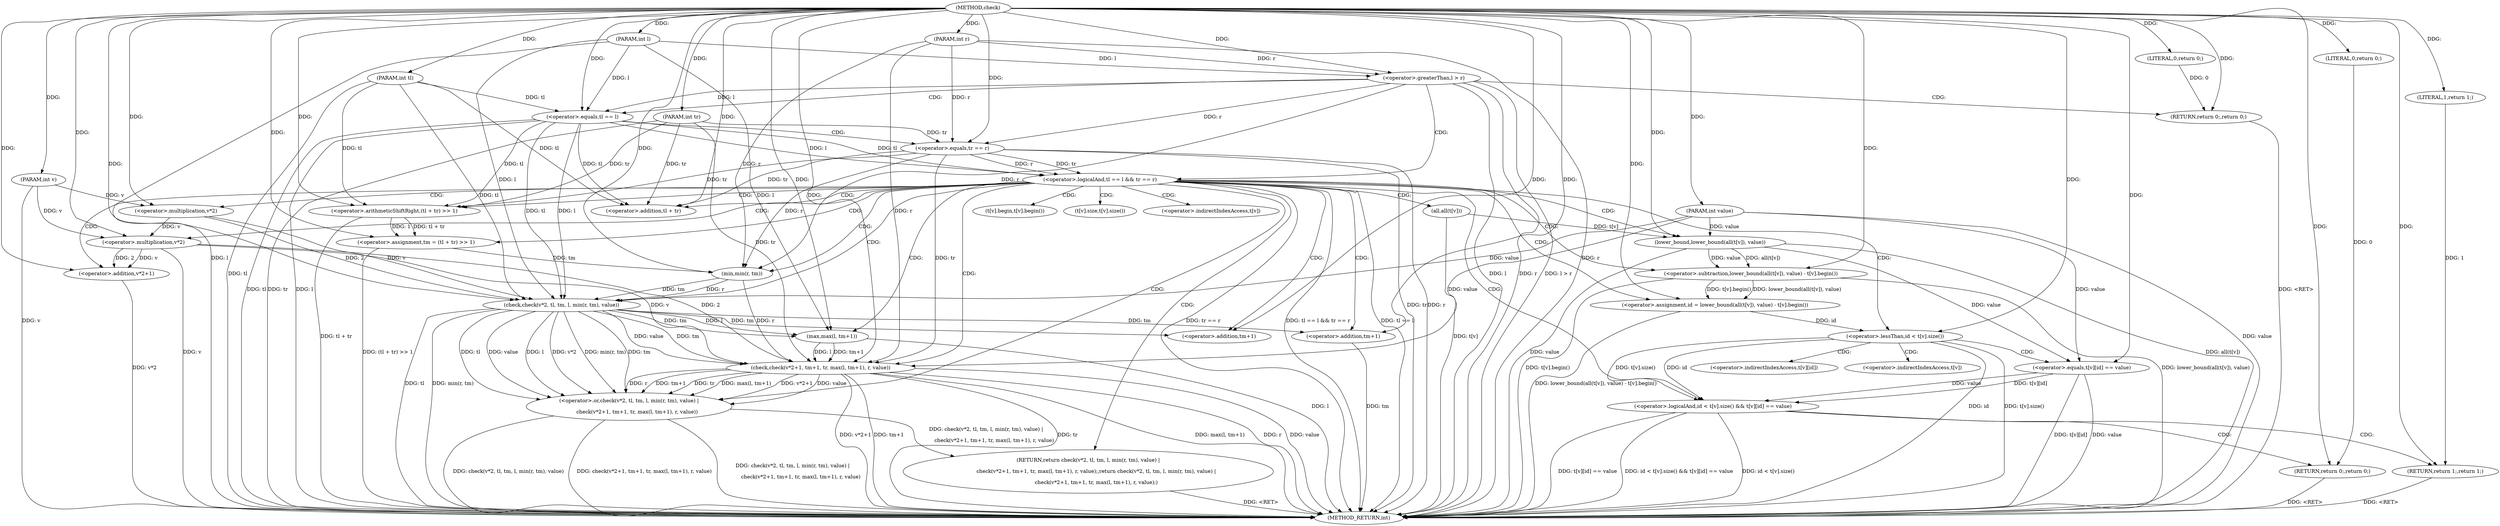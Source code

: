 digraph "check" {  
"1000244" [label = "(METHOD,check)" ]
"1000334" [label = "(METHOD_RETURN,int)" ]
"1000245" [label = "(PARAM,int v)" ]
"1000246" [label = "(PARAM,int tl)" ]
"1000247" [label = "(PARAM,int tr)" ]
"1000248" [label = "(PARAM,int l)" ]
"1000249" [label = "(PARAM,int r)" ]
"1000250" [label = "(PARAM,int value)" ]
"1000297" [label = "(<operator>.assignment,tm = (tl + tr) >> 1)" ]
"1000304" [label = "(RETURN,return check(v*2, tl, tm, l, min(r, tm), value) |\n          check(v*2+1, tm+1, tr, max(l, tm+1), r, value);,return check(v*2, tl, tm, l, min(r, tm), value) |\n          check(v*2+1, tm+1, tr, max(l, tm+1), r, value);)" ]
"1000253" [label = "(<operator>.greaterThan,l > r)" ]
"1000260" [label = "(<operator>.logicalAnd,tl == l && tr == r)" ]
"1000305" [label = "(<operator>.or,check(v*2, tl, tm, l, min(r, tm), value) |\n          check(v*2+1, tm+1, tr, max(l, tm+1), r, value))" ]
"1000257" [label = "(RETURN,return 0;,return 0;)" ]
"1000269" [label = "(<operator>.assignment,id = lower_bound(all(t[v]), value) - t[v].begin())" ]
"1000294" [label = "(RETURN,return 0;,return 0;)" ]
"1000299" [label = "(<operator>.arithmeticShiftRight,(tl + tr) >> 1)" ]
"1000258" [label = "(LITERAL,0,return 0;)" ]
"1000261" [label = "(<operator>.equals,tl == l)" ]
"1000264" [label = "(<operator>.equals,tr == r)" ]
"1000280" [label = "(<operator>.logicalAnd,id < t[v].size() && t[v][id] == value)" ]
"1000295" [label = "(LITERAL,0,return 0;)" ]
"1000300" [label = "(<operator>.addition,tl + tr)" ]
"1000306" [label = "(check,check(v*2, tl, tm, l, min(r, tm), value))" ]
"1000317" [label = "(check,check(v*2+1, tm+1, tr, max(l, tm+1), r, value))" ]
"1000271" [label = "(<operator>.subtraction,lower_bound(all(t[v]), value) - t[v].begin())" ]
"1000292" [label = "(RETURN,return 1;,return 1;)" ]
"1000307" [label = "(<operator>.multiplication,v*2)" ]
"1000313" [label = "(min,min(r, tm))" ]
"1000318" [label = "(<operator>.addition,v*2+1)" ]
"1000323" [label = "(<operator>.addition,tm+1)" ]
"1000327" [label = "(max,max(l, tm+1))" ]
"1000272" [label = "(lower_bound,lower_bound(all(t[v]), value))" ]
"1000281" [label = "(<operator>.lessThan,id < t[v].size())" ]
"1000284" [label = "(<operator>.equals,t[v][id] == value)" ]
"1000293" [label = "(LITERAL,1,return 1;)" ]
"1000319" [label = "(<operator>.multiplication,v*2)" ]
"1000329" [label = "(<operator>.addition,tm+1)" ]
"1000273" [label = "(all,all(t[v]))" ]
"1000278" [label = "(t[v].begin,t[v].begin())" ]
"1000283" [label = "(t[v].size,t[v].size())" ]
"1000285" [label = "(<operator>.indirectIndexAccess,t[v][id])" ]
"1000274" [label = "(<operator>.indirectIndexAccess,t[v])" ]
"1000286" [label = "(<operator>.indirectIndexAccess,t[v])" ]
  "1000292" -> "1000334"  [ label = "DDG: <RET>"] 
  "1000257" -> "1000334"  [ label = "DDG: <RET>"] 
  "1000294" -> "1000334"  [ label = "DDG: <RET>"] 
  "1000245" -> "1000334"  [ label = "DDG: v"] 
  "1000246" -> "1000334"  [ label = "DDG: tl"] 
  "1000247" -> "1000334"  [ label = "DDG: tr"] 
  "1000248" -> "1000334"  [ label = "DDG: l"] 
  "1000249" -> "1000334"  [ label = "DDG: r"] 
  "1000250" -> "1000334"  [ label = "DDG: value"] 
  "1000253" -> "1000334"  [ label = "DDG: l"] 
  "1000253" -> "1000334"  [ label = "DDG: r"] 
  "1000253" -> "1000334"  [ label = "DDG: l > r"] 
  "1000261" -> "1000334"  [ label = "DDG: tl"] 
  "1000261" -> "1000334"  [ label = "DDG: l"] 
  "1000260" -> "1000334"  [ label = "DDG: tl == l"] 
  "1000264" -> "1000334"  [ label = "DDG: tr"] 
  "1000264" -> "1000334"  [ label = "DDG: r"] 
  "1000260" -> "1000334"  [ label = "DDG: tr == r"] 
  "1000260" -> "1000334"  [ label = "DDG: tl == l && tr == r"] 
  "1000299" -> "1000334"  [ label = "DDG: tl + tr"] 
  "1000297" -> "1000334"  [ label = "DDG: (tl + tr) >> 1"] 
  "1000306" -> "1000334"  [ label = "DDG: tl"] 
  "1000306" -> "1000334"  [ label = "DDG: min(r, tm)"] 
  "1000305" -> "1000334"  [ label = "DDG: check(v*2, tl, tm, l, min(r, tm), value)"] 
  "1000319" -> "1000334"  [ label = "DDG: v"] 
  "1000318" -> "1000334"  [ label = "DDG: v*2"] 
  "1000317" -> "1000334"  [ label = "DDG: v*2+1"] 
  "1000317" -> "1000334"  [ label = "DDG: tm+1"] 
  "1000317" -> "1000334"  [ label = "DDG: tr"] 
  "1000327" -> "1000334"  [ label = "DDG: l"] 
  "1000329" -> "1000334"  [ label = "DDG: tm"] 
  "1000317" -> "1000334"  [ label = "DDG: max(l, tm+1)"] 
  "1000317" -> "1000334"  [ label = "DDG: r"] 
  "1000317" -> "1000334"  [ label = "DDG: value"] 
  "1000305" -> "1000334"  [ label = "DDG: check(v*2+1, tm+1, tr, max(l, tm+1), r, value)"] 
  "1000305" -> "1000334"  [ label = "DDG: check(v*2, tl, tm, l, min(r, tm), value) |\n          check(v*2+1, tm+1, tr, max(l, tm+1), r, value)"] 
  "1000273" -> "1000334"  [ label = "DDG: t[v]"] 
  "1000272" -> "1000334"  [ label = "DDG: all(t[v])"] 
  "1000272" -> "1000334"  [ label = "DDG: value"] 
  "1000271" -> "1000334"  [ label = "DDG: lower_bound(all(t[v]), value)"] 
  "1000271" -> "1000334"  [ label = "DDG: t[v].begin()"] 
  "1000269" -> "1000334"  [ label = "DDG: lower_bound(all(t[v]), value) - t[v].begin()"] 
  "1000281" -> "1000334"  [ label = "DDG: id"] 
  "1000281" -> "1000334"  [ label = "DDG: t[v].size()"] 
  "1000280" -> "1000334"  [ label = "DDG: id < t[v].size()"] 
  "1000284" -> "1000334"  [ label = "DDG: t[v][id]"] 
  "1000284" -> "1000334"  [ label = "DDG: value"] 
  "1000280" -> "1000334"  [ label = "DDG: t[v][id] == value"] 
  "1000280" -> "1000334"  [ label = "DDG: id < t[v].size() && t[v][id] == value"] 
  "1000304" -> "1000334"  [ label = "DDG: <RET>"] 
  "1000244" -> "1000245"  [ label = "DDG: "] 
  "1000244" -> "1000246"  [ label = "DDG: "] 
  "1000244" -> "1000247"  [ label = "DDG: "] 
  "1000244" -> "1000248"  [ label = "DDG: "] 
  "1000244" -> "1000249"  [ label = "DDG: "] 
  "1000244" -> "1000250"  [ label = "DDG: "] 
  "1000299" -> "1000297"  [ label = "DDG: 1"] 
  "1000299" -> "1000297"  [ label = "DDG: tl + tr"] 
  "1000305" -> "1000304"  [ label = "DDG: check(v*2, tl, tm, l, min(r, tm), value) |\n          check(v*2+1, tm+1, tr, max(l, tm+1), r, value)"] 
  "1000244" -> "1000297"  [ label = "DDG: "] 
  "1000248" -> "1000253"  [ label = "DDG: l"] 
  "1000244" -> "1000253"  [ label = "DDG: "] 
  "1000249" -> "1000253"  [ label = "DDG: r"] 
  "1000258" -> "1000257"  [ label = "DDG: 0"] 
  "1000244" -> "1000257"  [ label = "DDG: "] 
  "1000261" -> "1000260"  [ label = "DDG: l"] 
  "1000261" -> "1000260"  [ label = "DDG: tl"] 
  "1000264" -> "1000260"  [ label = "DDG: tr"] 
  "1000264" -> "1000260"  [ label = "DDG: r"] 
  "1000271" -> "1000269"  [ label = "DDG: t[v].begin()"] 
  "1000271" -> "1000269"  [ label = "DDG: lower_bound(all(t[v]), value)"] 
  "1000295" -> "1000294"  [ label = "DDG: 0"] 
  "1000244" -> "1000294"  [ label = "DDG: "] 
  "1000264" -> "1000299"  [ label = "DDG: tr"] 
  "1000247" -> "1000299"  [ label = "DDG: tr"] 
  "1000244" -> "1000299"  [ label = "DDG: "] 
  "1000261" -> "1000299"  [ label = "DDG: tl"] 
  "1000246" -> "1000299"  [ label = "DDG: tl"] 
  "1000306" -> "1000305"  [ label = "DDG: tl"] 
  "1000306" -> "1000305"  [ label = "DDG: value"] 
  "1000306" -> "1000305"  [ label = "DDG: l"] 
  "1000306" -> "1000305"  [ label = "DDG: v*2"] 
  "1000306" -> "1000305"  [ label = "DDG: min(r, tm)"] 
  "1000306" -> "1000305"  [ label = "DDG: tm"] 
  "1000317" -> "1000305"  [ label = "DDG: v*2+1"] 
  "1000317" -> "1000305"  [ label = "DDG: value"] 
  "1000317" -> "1000305"  [ label = "DDG: r"] 
  "1000317" -> "1000305"  [ label = "DDG: tm+1"] 
  "1000317" -> "1000305"  [ label = "DDG: tr"] 
  "1000317" -> "1000305"  [ label = "DDG: max(l, tm+1)"] 
  "1000244" -> "1000258"  [ label = "DDG: "] 
  "1000246" -> "1000261"  [ label = "DDG: tl"] 
  "1000244" -> "1000261"  [ label = "DDG: "] 
  "1000253" -> "1000261"  [ label = "DDG: l"] 
  "1000248" -> "1000261"  [ label = "DDG: l"] 
  "1000247" -> "1000264"  [ label = "DDG: tr"] 
  "1000244" -> "1000264"  [ label = "DDG: "] 
  "1000253" -> "1000264"  [ label = "DDG: r"] 
  "1000249" -> "1000264"  [ label = "DDG: r"] 
  "1000244" -> "1000269"  [ label = "DDG: "] 
  "1000244" -> "1000295"  [ label = "DDG: "] 
  "1000261" -> "1000300"  [ label = "DDG: tl"] 
  "1000246" -> "1000300"  [ label = "DDG: tl"] 
  "1000244" -> "1000300"  [ label = "DDG: "] 
  "1000264" -> "1000300"  [ label = "DDG: tr"] 
  "1000247" -> "1000300"  [ label = "DDG: tr"] 
  "1000307" -> "1000306"  [ label = "DDG: 2"] 
  "1000307" -> "1000306"  [ label = "DDG: v"] 
  "1000246" -> "1000306"  [ label = "DDG: tl"] 
  "1000244" -> "1000306"  [ label = "DDG: "] 
  "1000261" -> "1000306"  [ label = "DDG: tl"] 
  "1000250" -> "1000306"  [ label = "DDG: value"] 
  "1000261" -> "1000306"  [ label = "DDG: l"] 
  "1000248" -> "1000306"  [ label = "DDG: l"] 
  "1000313" -> "1000306"  [ label = "DDG: tm"] 
  "1000313" -> "1000306"  [ label = "DDG: r"] 
  "1000306" -> "1000317"  [ label = "DDG: value"] 
  "1000250" -> "1000317"  [ label = "DDG: value"] 
  "1000244" -> "1000317"  [ label = "DDG: "] 
  "1000313" -> "1000317"  [ label = "DDG: r"] 
  "1000249" -> "1000317"  [ label = "DDG: r"] 
  "1000327" -> "1000317"  [ label = "DDG: tm+1"] 
  "1000247" -> "1000317"  [ label = "DDG: tr"] 
  "1000264" -> "1000317"  [ label = "DDG: tr"] 
  "1000327" -> "1000317"  [ label = "DDG: l"] 
  "1000306" -> "1000317"  [ label = "DDG: tm"] 
  "1000319" -> "1000317"  [ label = "DDG: v"] 
  "1000319" -> "1000317"  [ label = "DDG: 2"] 
  "1000272" -> "1000271"  [ label = "DDG: all(t[v])"] 
  "1000272" -> "1000271"  [ label = "DDG: value"] 
  "1000244" -> "1000271"  [ label = "DDG: "] 
  "1000281" -> "1000280"  [ label = "DDG: t[v].size()"] 
  "1000281" -> "1000280"  [ label = "DDG: id"] 
  "1000284" -> "1000280"  [ label = "DDG: value"] 
  "1000284" -> "1000280"  [ label = "DDG: t[v][id]"] 
  "1000293" -> "1000292"  [ label = "DDG: 1"] 
  "1000244" -> "1000292"  [ label = "DDG: "] 
  "1000245" -> "1000307"  [ label = "DDG: v"] 
  "1000244" -> "1000307"  [ label = "DDG: "] 
  "1000253" -> "1000313"  [ label = "DDG: r"] 
  "1000264" -> "1000313"  [ label = "DDG: r"] 
  "1000249" -> "1000313"  [ label = "DDG: r"] 
  "1000244" -> "1000313"  [ label = "DDG: "] 
  "1000297" -> "1000313"  [ label = "DDG: tm"] 
  "1000319" -> "1000318"  [ label = "DDG: v"] 
  "1000319" -> "1000318"  [ label = "DDG: 2"] 
  "1000244" -> "1000318"  [ label = "DDG: "] 
  "1000306" -> "1000323"  [ label = "DDG: tm"] 
  "1000244" -> "1000323"  [ label = "DDG: "] 
  "1000306" -> "1000327"  [ label = "DDG: l"] 
  "1000248" -> "1000327"  [ label = "DDG: l"] 
  "1000244" -> "1000327"  [ label = "DDG: "] 
  "1000306" -> "1000327"  [ label = "DDG: tm"] 
  "1000273" -> "1000272"  [ label = "DDG: t[v]"] 
  "1000250" -> "1000272"  [ label = "DDG: value"] 
  "1000244" -> "1000272"  [ label = "DDG: "] 
  "1000269" -> "1000281"  [ label = "DDG: id"] 
  "1000244" -> "1000281"  [ label = "DDG: "] 
  "1000272" -> "1000284"  [ label = "DDG: value"] 
  "1000250" -> "1000284"  [ label = "DDG: value"] 
  "1000244" -> "1000284"  [ label = "DDG: "] 
  "1000244" -> "1000293"  [ label = "DDG: "] 
  "1000307" -> "1000319"  [ label = "DDG: v"] 
  "1000245" -> "1000319"  [ label = "DDG: v"] 
  "1000244" -> "1000319"  [ label = "DDG: "] 
  "1000244" -> "1000329"  [ label = "DDG: "] 
  "1000306" -> "1000329"  [ label = "DDG: tm"] 
  "1000253" -> "1000260"  [ label = "CDG: "] 
  "1000253" -> "1000261"  [ label = "CDG: "] 
  "1000253" -> "1000257"  [ label = "CDG: "] 
  "1000260" -> "1000305"  [ label = "CDG: "] 
  "1000260" -> "1000297"  [ label = "CDG: "] 
  "1000260" -> "1000307"  [ label = "CDG: "] 
  "1000260" -> "1000323"  [ label = "CDG: "] 
  "1000260" -> "1000274"  [ label = "CDG: "] 
  "1000260" -> "1000306"  [ label = "CDG: "] 
  "1000260" -> "1000313"  [ label = "CDG: "] 
  "1000260" -> "1000283"  [ label = "CDG: "] 
  "1000260" -> "1000281"  [ label = "CDG: "] 
  "1000260" -> "1000272"  [ label = "CDG: "] 
  "1000260" -> "1000299"  [ label = "CDG: "] 
  "1000260" -> "1000319"  [ label = "CDG: "] 
  "1000260" -> "1000318"  [ label = "CDG: "] 
  "1000260" -> "1000329"  [ label = "CDG: "] 
  "1000260" -> "1000269"  [ label = "CDG: "] 
  "1000260" -> "1000271"  [ label = "CDG: "] 
  "1000260" -> "1000280"  [ label = "CDG: "] 
  "1000260" -> "1000300"  [ label = "CDG: "] 
  "1000260" -> "1000304"  [ label = "CDG: "] 
  "1000260" -> "1000327"  [ label = "CDG: "] 
  "1000260" -> "1000278"  [ label = "CDG: "] 
  "1000260" -> "1000273"  [ label = "CDG: "] 
  "1000260" -> "1000317"  [ label = "CDG: "] 
  "1000261" -> "1000264"  [ label = "CDG: "] 
  "1000280" -> "1000294"  [ label = "CDG: "] 
  "1000280" -> "1000292"  [ label = "CDG: "] 
  "1000281" -> "1000286"  [ label = "CDG: "] 
  "1000281" -> "1000285"  [ label = "CDG: "] 
  "1000281" -> "1000284"  [ label = "CDG: "] 
}
